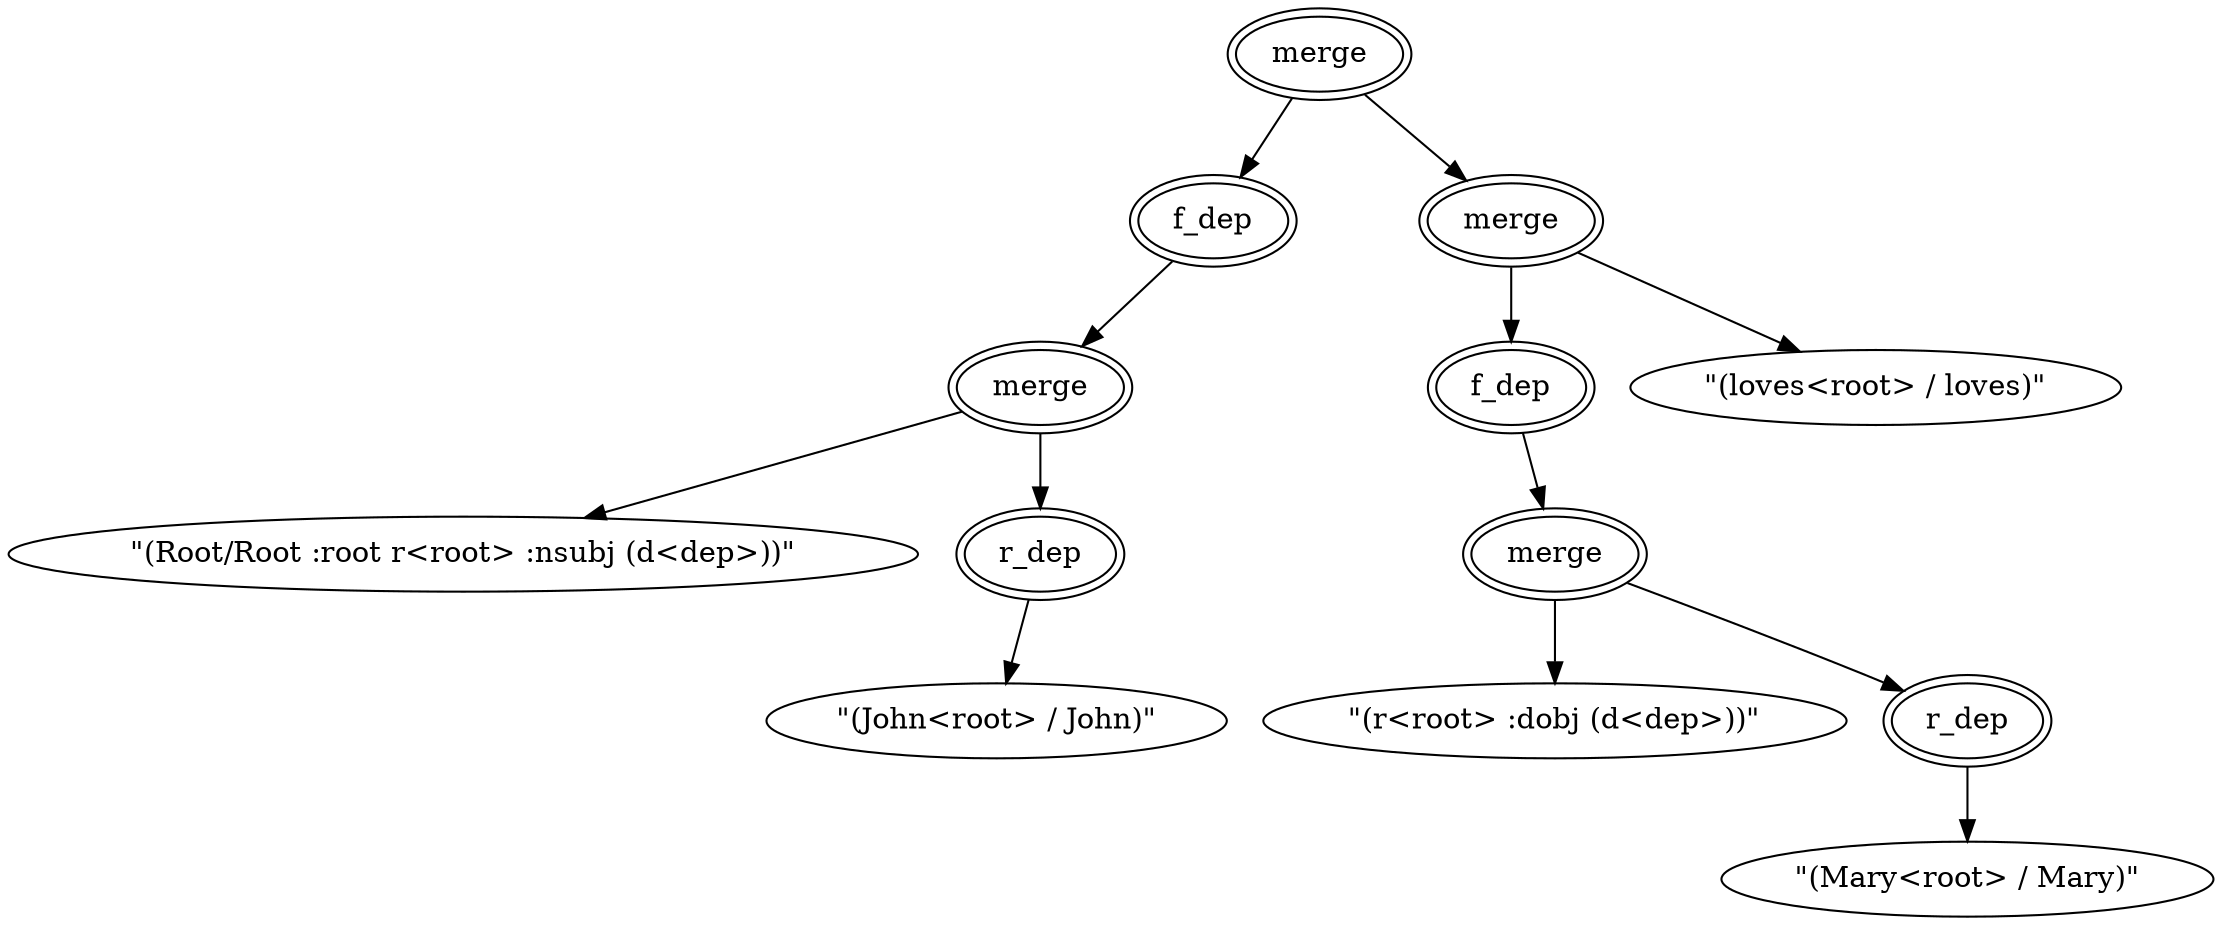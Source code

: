 /*
merge(
	f_dep( merge(
		"(Root/Root :root r<root> :nsubj (d<dep>))",
 		r_dep( "(John<root> / John)" )
		) ),
	 merge(
		f_dep( merge(
					"(r<root> :dobj (d<dep>))", 
					r_dep( "(Mary<root> / Mary)" )
					) ),
 		“(loves<root> / loves)”
		)
	)
Ebből a műveleti fa:
*/
digraph G {
M1[label="merge",peripheries=2]
F1[label="f_dep",peripheries=2]
M2[label="merge",peripheries=2]
G1[label="\"(Root/Root :root r<root> :nsubj (d<dep>))\""]
R1[label="r_dep",peripheries=2]
G2[label="\"(John<root> / John)\""]
M3[label="merge",peripheries=2]
F2[label="f_dep",peripheries=2]
M4[label="merge",peripheries=2]
G3[label="\"(r<root> :dobj (d<dep>))\""]
R2[label="r_dep",peripheries=2]
G4[label="\"(Mary<root> / Mary)\""]
G5[label="\"(loves<root> / loves)\""]

M1->F1->M2->G1
M2->R1->G2
M1->M3->F2->M4->G3
M4->R2->G4
M3->G5
 }
